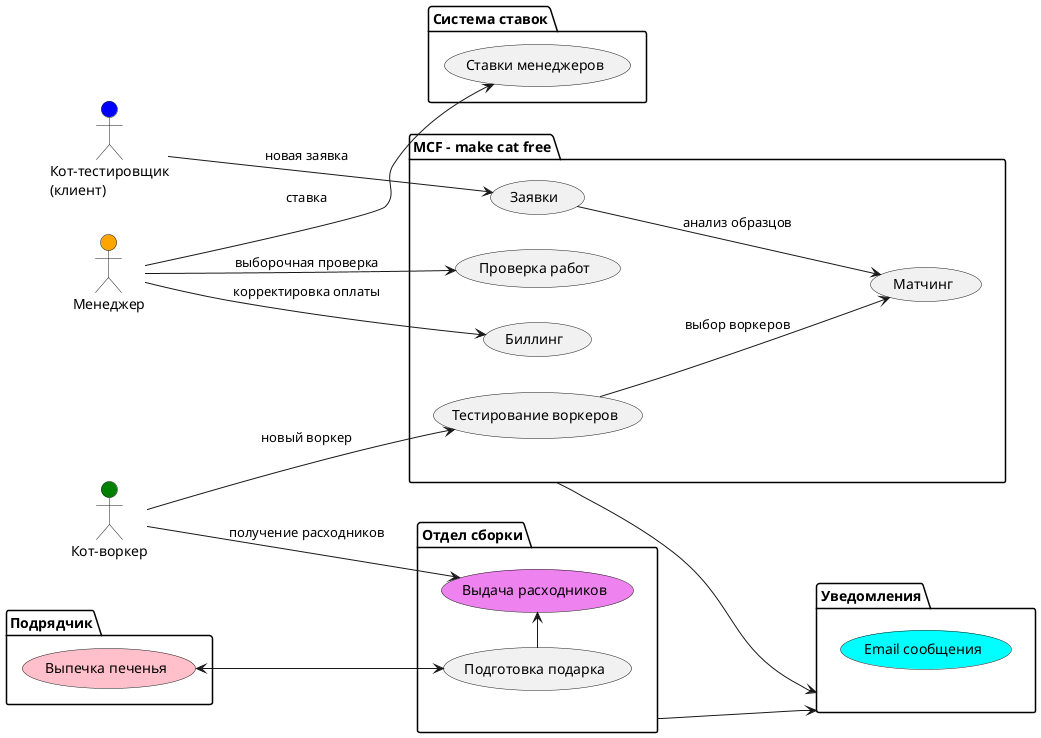 @startuml schema
left to right direction
Actor "Кот-тестировщик\n(клиент)" as client #blue
Actor "Кот-воркер" as worker #green
Actor "Менеджер" as manager #orange

package "MCF - make cat free" as MCF {
    usecase "Тестирование воркеров" as registration
    usecase "Заявки" as requests
    usecase "Матчинг" as matching
    usecase "Биллинг" as billing
    usecase "Проверка работ" as verification
}

worker --> registration: новый воркер
client --> requests: новая заявка
requests --> matching: анализ образцов
registration --> matching: выбор воркеров

package "Отдел сборки" as assembly {
    usecase "Выдача расходников" as prepare #violet
    usecase "Подготовка подарка" as gift
}

worker --> prepare: получение расходников

package "Подрядчик" as contractor {
    usecase "Выпечка печенья" as cookie #pink
}

cookie <--> gift
gift -> prepare

manager --> verification: выборочная проверка
manager --> billing: корректировка оплаты

package "Система ставок" as bet {
    usecase "Ставки менеджеров" as onbet
}

manager --> onbet: ставка

package "Уведомления" as notify {
    usecase "Email сообщения" as email #aqua
}

MCF --> notify
assembly --> notify

@enduml
